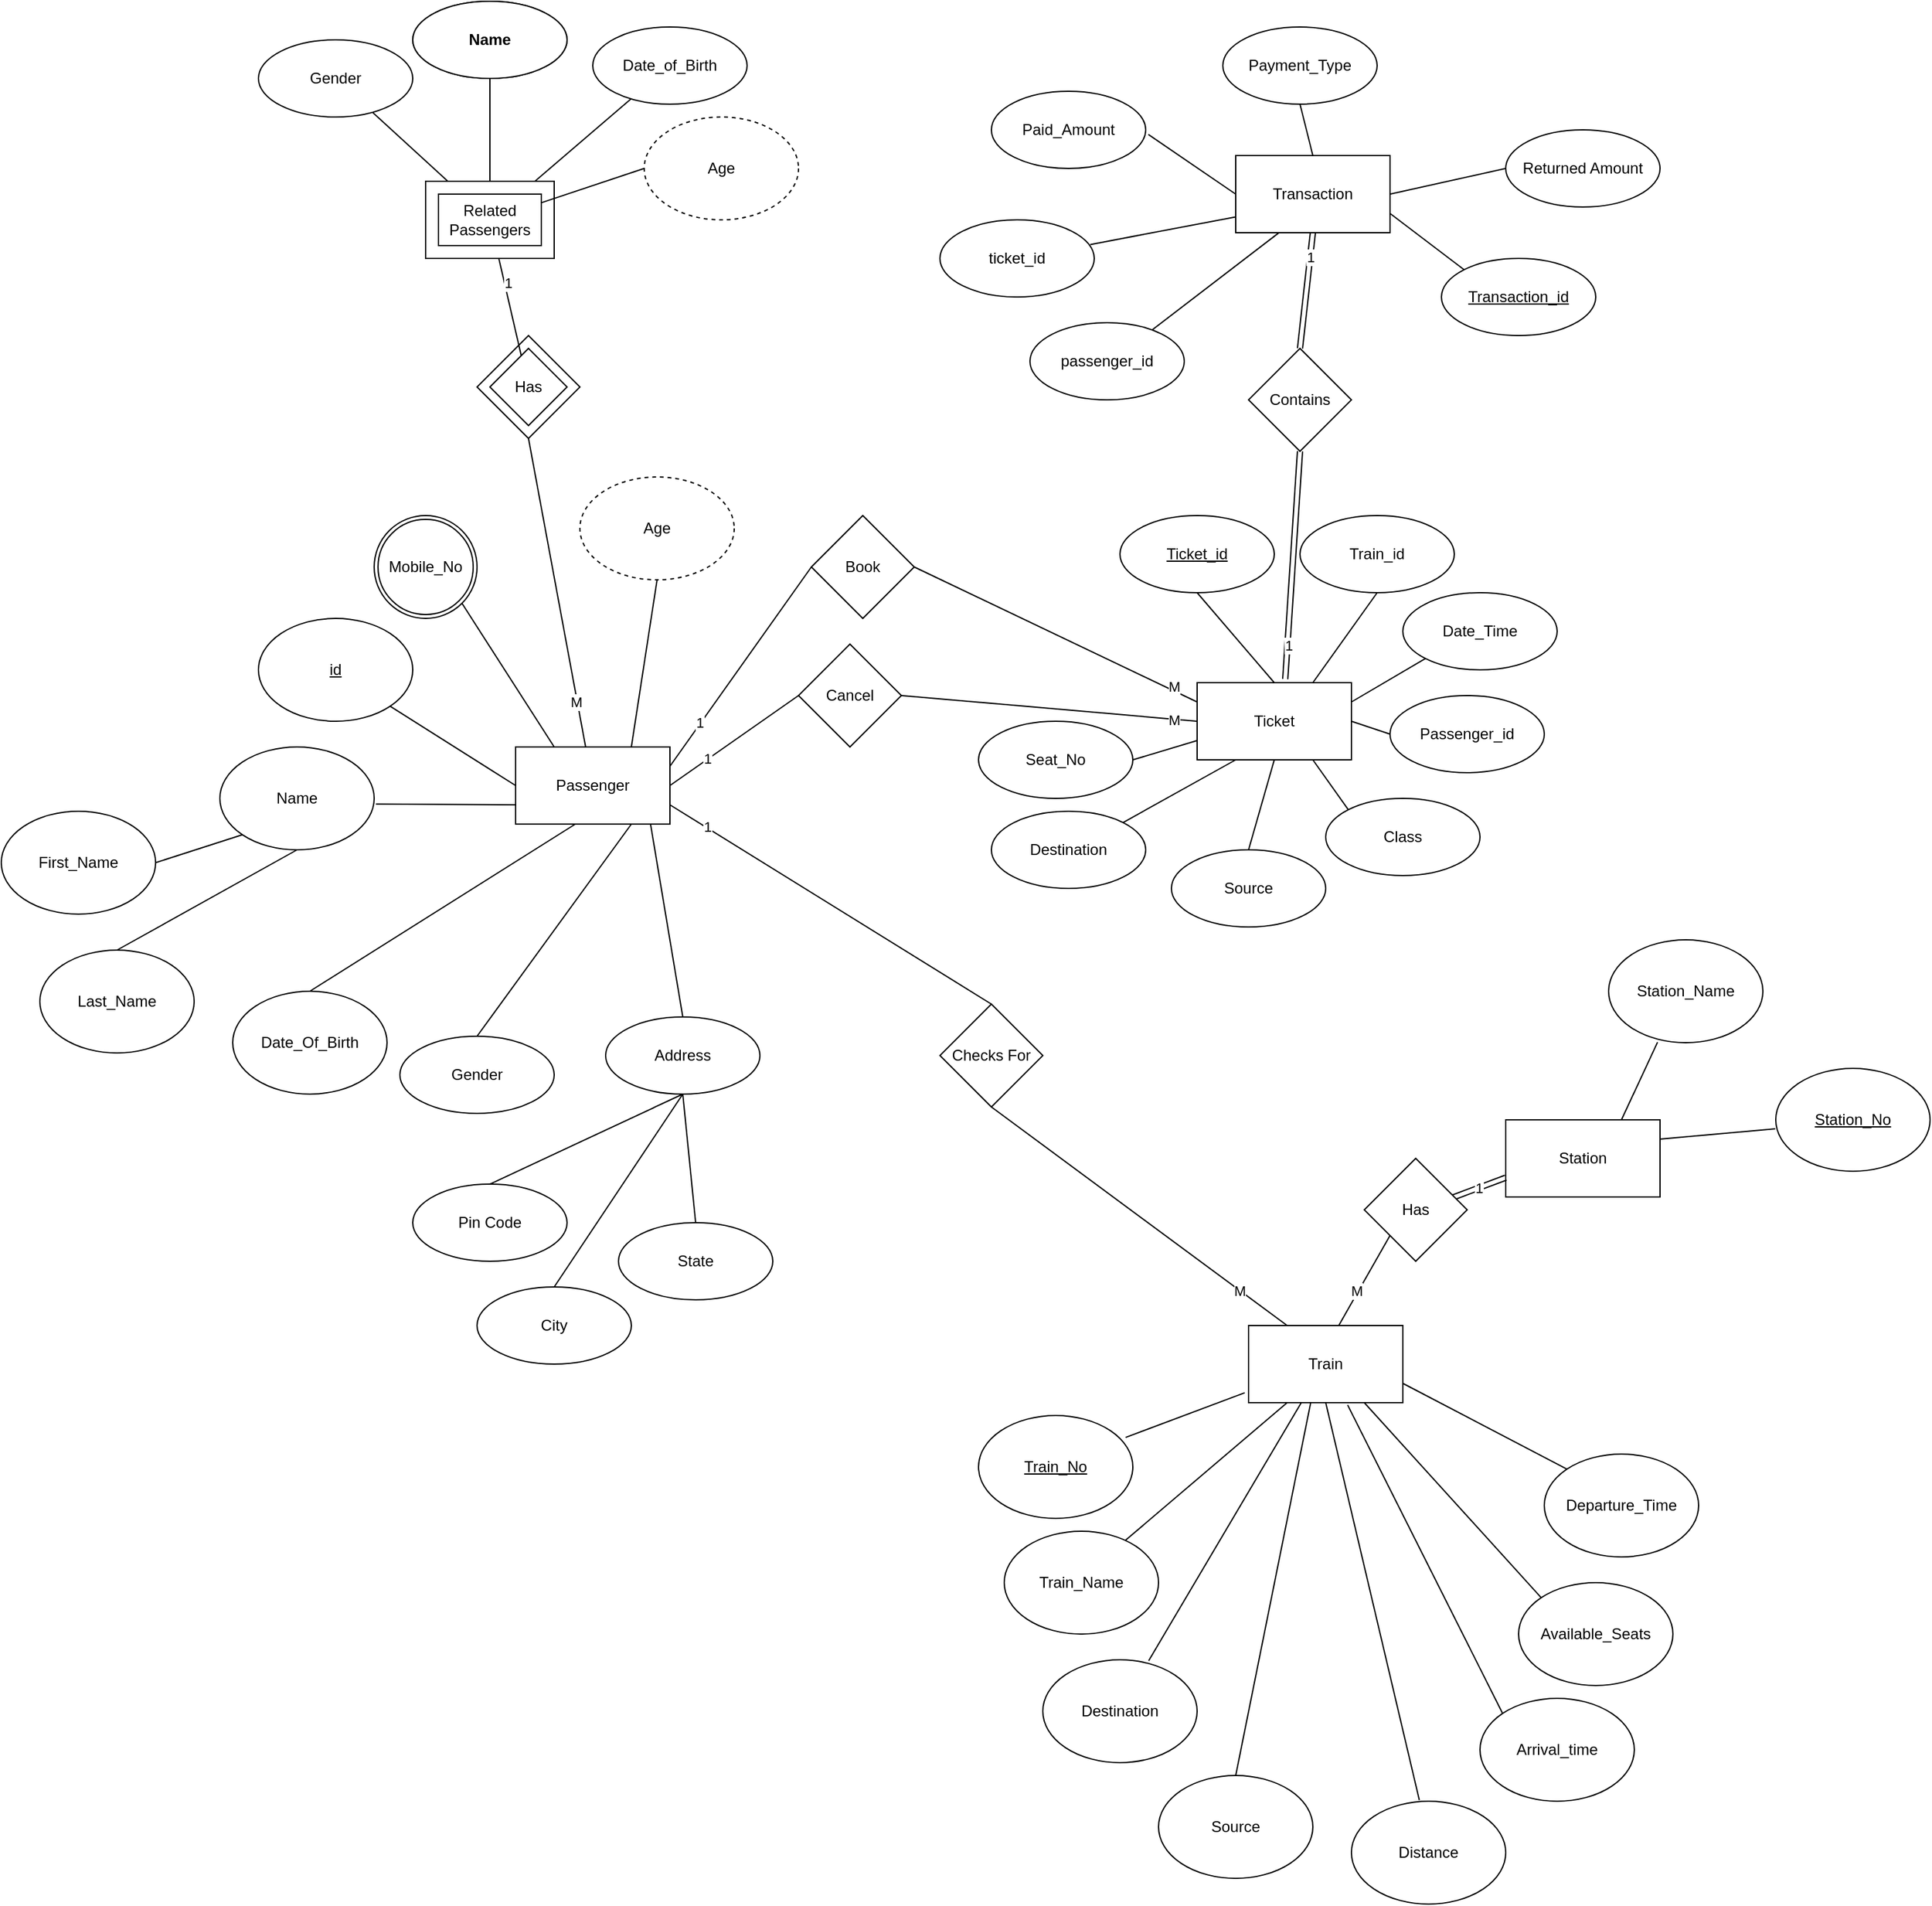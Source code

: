 <mxfile version="18.0.1" type="github">
  <diagram id="R2lEEEUBdFMjLlhIrx00" name="Page-1">
    <mxGraphModel dx="1497" dy="851" grid="1" gridSize="10" guides="1" tooltips="1" connect="1" arrows="1" fold="1" page="1" pageScale="1" pageWidth="2000" pageHeight="2336" math="0" shadow="0" extFonts="Permanent Marker^https://fonts.googleapis.com/css?family=Permanent+Marker">
      <root>
        <mxCell id="0" />
        <mxCell id="1" parent="0" />
        <mxCell id="qXGRHOwea9Z-HIbD4cqm-10" style="endArrow=none;html=1;rounded=0;sourcePerimeterSpacing=8;targetPerimeterSpacing=8;entryX=0.786;entryY=0.088;entryDx=0;entryDy=0;entryPerimeter=0;exitX=0.25;exitY=1;exitDx=0;exitDy=0;" parent="1" source="qXGRHOwea9Z-HIbD4cqm-1" target="qXGRHOwea9Z-HIbD4cqm-8" edge="1">
          <mxGeometry relative="1" as="geometry" />
        </mxCell>
        <mxCell id="qXGRHOwea9Z-HIbD4cqm-12" style="endArrow=none;html=1;rounded=0;sourcePerimeterSpacing=8;targetPerimeterSpacing=8;entryX=0.5;entryY=0;entryDx=0;entryDy=0;exitX=0.405;exitY=0.977;exitDx=0;exitDy=0;exitPerimeter=0;" parent="1" source="qXGRHOwea9Z-HIbD4cqm-1" target="qXGRHOwea9Z-HIbD4cqm-3" edge="1">
          <mxGeometry relative="1" as="geometry" />
        </mxCell>
        <mxCell id="qXGRHOwea9Z-HIbD4cqm-13" style="endArrow=none;html=1;rounded=0;sourcePerimeterSpacing=8;targetPerimeterSpacing=8;exitX=-0.025;exitY=0.872;exitDx=0;exitDy=0;exitPerimeter=0;entryX=0.953;entryY=0.213;entryDx=0;entryDy=0;entryPerimeter=0;" parent="1" source="qXGRHOwea9Z-HIbD4cqm-1" target="qXGRHOwea9Z-HIbD4cqm-9" edge="1">
          <mxGeometry relative="1" as="geometry" />
        </mxCell>
        <mxCell id="qXGRHOwea9Z-HIbD4cqm-14" style="endArrow=none;html=1;rounded=0;sourcePerimeterSpacing=8;targetPerimeterSpacing=8;exitX=0.5;exitY=1;exitDx=0;exitDy=0;entryX=0.44;entryY=-0.011;entryDx=0;entryDy=0;entryPerimeter=0;" parent="1" source="qXGRHOwea9Z-HIbD4cqm-1" target="qXGRHOwea9Z-HIbD4cqm-7" edge="1">
          <mxGeometry relative="1" as="geometry" />
        </mxCell>
        <mxCell id="qXGRHOwea9Z-HIbD4cqm-15" style="endArrow=none;html=1;rounded=0;sourcePerimeterSpacing=8;targetPerimeterSpacing=8;entryX=0;entryY=0;entryDx=0;entryDy=0;exitX=0.642;exitY=1.03;exitDx=0;exitDy=0;exitPerimeter=0;" parent="1" source="qXGRHOwea9Z-HIbD4cqm-1" target="qXGRHOwea9Z-HIbD4cqm-2" edge="1">
          <mxGeometry relative="1" as="geometry" />
        </mxCell>
        <mxCell id="qXGRHOwea9Z-HIbD4cqm-16" style="endArrow=none;html=1;rounded=0;sourcePerimeterSpacing=8;targetPerimeterSpacing=8;entryX=0;entryY=0;entryDx=0;entryDy=0;exitX=0.75;exitY=1;exitDx=0;exitDy=0;" parent="1" source="qXGRHOwea9Z-HIbD4cqm-1" target="qXGRHOwea9Z-HIbD4cqm-5" edge="1">
          <mxGeometry relative="1" as="geometry" />
        </mxCell>
        <mxCell id="qXGRHOwea9Z-HIbD4cqm-17" style="endArrow=none;html=1;rounded=0;sourcePerimeterSpacing=8;targetPerimeterSpacing=8;entryX=0;entryY=0;entryDx=0;entryDy=0;exitX=1;exitY=0.75;exitDx=0;exitDy=0;" parent="1" source="qXGRHOwea9Z-HIbD4cqm-1" target="qXGRHOwea9Z-HIbD4cqm-6" edge="1">
          <mxGeometry relative="1" as="geometry" />
        </mxCell>
        <mxCell id="qXGRHOwea9Z-HIbD4cqm-23" style="endArrow=none;html=1;rounded=0;sourcePerimeterSpacing=8;targetPerimeterSpacing=8;exitX=0.343;exitY=0.995;exitDx=0;exitDy=0;exitPerimeter=0;entryX=0.686;entryY=0.009;entryDx=0;entryDy=0;entryPerimeter=0;" parent="1" source="qXGRHOwea9Z-HIbD4cqm-1" target="qXGRHOwea9Z-HIbD4cqm-4" edge="1">
          <mxGeometry relative="1" as="geometry" />
        </mxCell>
        <mxCell id="qXGRHOwea9Z-HIbD4cqm-30" style="endArrow=none;html=1;rounded=0;sourcePerimeterSpacing=8;targetPerimeterSpacing=8;exitX=0.571;exitY=0.047;exitDx=0;exitDy=0;exitPerimeter=0;entryX=0;entryY=1;entryDx=0;entryDy=0;" parent="1" source="qXGRHOwea9Z-HIbD4cqm-1" target="qXGRHOwea9Z-HIbD4cqm-29" edge="1">
          <mxGeometry relative="1" as="geometry" />
        </mxCell>
        <mxCell id="qXGRHOwea9Z-HIbD4cqm-170" value="M" style="edgeLabel;html=1;align=center;verticalAlign=middle;resizable=0;points=[];" parent="qXGRHOwea9Z-HIbD4cqm-30" vertex="1" connectable="0">
          <mxGeometry x="-0.186" y="2" relative="1" as="geometry">
            <mxPoint as="offset" />
          </mxGeometry>
        </mxCell>
        <UserObject label="Train" tooltip="endArrow=none;html=1;rounded=0;sourcePerimeterSpacing=8;targetPerimeterSpacing=8;" id="qXGRHOwea9Z-HIbD4cqm-1">
          <mxCell style="rounded=0;whiteSpace=wrap;html=1;hachureGap=4;" parent="1" vertex="1">
            <mxGeometry x="1060" y="1340" width="120" height="60" as="geometry" />
          </mxCell>
        </UserObject>
        <mxCell id="qXGRHOwea9Z-HIbD4cqm-2" value="Arrival_time" style="ellipse;whiteSpace=wrap;html=1;hachureGap=4;" parent="1" vertex="1">
          <mxGeometry x="1240" y="1630" width="120" height="80" as="geometry" />
        </mxCell>
        <mxCell id="qXGRHOwea9Z-HIbD4cqm-3" value="Source" style="ellipse;whiteSpace=wrap;html=1;hachureGap=4;" parent="1" vertex="1">
          <mxGeometry x="990" y="1690" width="120" height="80" as="geometry" />
        </mxCell>
        <mxCell id="qXGRHOwea9Z-HIbD4cqm-4" value="Destination" style="ellipse;whiteSpace=wrap;html=1;hachureGap=4;" parent="1" vertex="1">
          <mxGeometry x="900" y="1600" width="120" height="80" as="geometry" />
        </mxCell>
        <mxCell id="qXGRHOwea9Z-HIbD4cqm-5" value="Available_Seats" style="ellipse;whiteSpace=wrap;html=1;hachureGap=4;" parent="1" vertex="1">
          <mxGeometry x="1270" y="1540" width="120" height="80" as="geometry" />
        </mxCell>
        <mxCell id="qXGRHOwea9Z-HIbD4cqm-6" value="Departure_Time" style="ellipse;whiteSpace=wrap;html=1;hachureGap=4;" parent="1" vertex="1">
          <mxGeometry x="1290" y="1440" width="120" height="80" as="geometry" />
        </mxCell>
        <mxCell id="qXGRHOwea9Z-HIbD4cqm-7" value="Distance" style="ellipse;whiteSpace=wrap;html=1;hachureGap=4;" parent="1" vertex="1">
          <mxGeometry x="1140" y="1710" width="120" height="80" as="geometry" />
        </mxCell>
        <mxCell id="qXGRHOwea9Z-HIbD4cqm-8" value="Train_Name" style="ellipse;whiteSpace=wrap;html=1;hachureGap=4;" parent="1" vertex="1">
          <mxGeometry x="870" y="1500" width="120" height="80" as="geometry" />
        </mxCell>
        <object label="&lt;u&gt;Train_No&lt;/u&gt;" id="qXGRHOwea9Z-HIbD4cqm-9">
          <mxCell style="ellipse;whiteSpace=wrap;html=1;hachureGap=4;" parent="1" vertex="1">
            <mxGeometry x="850" y="1410" width="120" height="80" as="geometry" />
          </mxCell>
        </object>
        <mxCell id="qXGRHOwea9Z-HIbD4cqm-27" style="endArrow=none;html=1;rounded=0;sourcePerimeterSpacing=8;targetPerimeterSpacing=8;exitX=0.75;exitY=0;exitDx=0;exitDy=0;entryX=0.317;entryY=0.996;entryDx=0;entryDy=0;entryPerimeter=0;" parent="1" source="qXGRHOwea9Z-HIbD4cqm-21" target="qXGRHOwea9Z-HIbD4cqm-26" edge="1">
          <mxGeometry relative="1" as="geometry">
            <mxPoint x="1359" y="1162.0" as="sourcePoint" />
          </mxGeometry>
        </mxCell>
        <mxCell id="qXGRHOwea9Z-HIbD4cqm-28" style="endArrow=none;html=1;rounded=0;sourcePerimeterSpacing=8;targetPerimeterSpacing=8;exitX=1;exitY=0.25;exitDx=0;exitDy=0;entryX=-0.003;entryY=0.588;entryDx=0;entryDy=0;entryPerimeter=0;" parent="1" source="qXGRHOwea9Z-HIbD4cqm-21" target="qXGRHOwea9Z-HIbD4cqm-25" edge="1">
          <mxGeometry relative="1" as="geometry">
            <mxPoint x="1408" y="1192.853" as="sourcePoint" />
          </mxGeometry>
        </mxCell>
        <mxCell id="qXGRHOwea9Z-HIbD4cqm-21" value="Station" style="rounded=0;whiteSpace=wrap;html=1;hachureGap=4;" parent="1" vertex="1">
          <mxGeometry x="1260" y="1180" width="120" height="60" as="geometry" />
        </mxCell>
        <mxCell id="qXGRHOwea9Z-HIbD4cqm-25" value="&lt;u&gt;Station_No&lt;/u&gt;" style="ellipse;whiteSpace=wrap;html=1;hachureGap=4;" parent="1" vertex="1">
          <mxGeometry x="1470" y="1140" width="120" height="80" as="geometry" />
        </mxCell>
        <mxCell id="qXGRHOwea9Z-HIbD4cqm-26" value="Station_Name" style="ellipse;whiteSpace=wrap;html=1;hachureGap=4;" parent="1" vertex="1">
          <mxGeometry x="1340" y="1040" width="120" height="80" as="geometry" />
        </mxCell>
        <mxCell id="qXGRHOwea9Z-HIbD4cqm-31" value="1" style="endArrow=none;html=1;rounded=0;sourcePerimeterSpacing=8;targetPerimeterSpacing=8;exitX=0.851;exitY=0.384;exitDx=0;exitDy=0;exitPerimeter=0;entryX=0;entryY=0.75;entryDx=0;entryDy=0;shape=link;" parent="1" source="qXGRHOwea9Z-HIbD4cqm-29" target="qXGRHOwea9Z-HIbD4cqm-21" edge="1">
          <mxGeometry relative="1" as="geometry" />
        </mxCell>
        <mxCell id="qXGRHOwea9Z-HIbD4cqm-29" value="Has" style="rhombus;whiteSpace=wrap;html=1;hachureGap=4;" parent="1" vertex="1">
          <mxGeometry x="1150" y="1210" width="80" height="80" as="geometry" />
        </mxCell>
        <mxCell id="qXGRHOwea9Z-HIbD4cqm-63" style="endArrow=none;html=1;rounded=0;sourcePerimeterSpacing=8;targetPerimeterSpacing=8;entryX=1;entryY=1;entryDx=0;entryDy=0;exitX=0;exitY=0.5;exitDx=0;exitDy=0;" parent="1" source="qXGRHOwea9Z-HIbD4cqm-48" target="qXGRHOwea9Z-HIbD4cqm-57" edge="1">
          <mxGeometry relative="1" as="geometry" />
        </mxCell>
        <mxCell id="qXGRHOwea9Z-HIbD4cqm-65" style="endArrow=none;html=1;rounded=0;sourcePerimeterSpacing=8;targetPerimeterSpacing=8;entryX=0.5;entryY=0;entryDx=0;entryDy=0;exitX=0.405;exitY=0.977;exitDx=0;exitDy=0;exitPerimeter=0;" parent="1" source="qXGRHOwea9Z-HIbD4cqm-48" target="qXGRHOwea9Z-HIbD4cqm-50" edge="1">
          <mxGeometry relative="1" as="geometry" />
        </mxCell>
        <mxCell id="qXGRHOwea9Z-HIbD4cqm-66" style="endArrow=none;html=1;rounded=0;sourcePerimeterSpacing=8;targetPerimeterSpacing=8;entryX=1;entryY=1;entryDx=0;entryDy=0;exitX=0.25;exitY=0;exitDx=0;exitDy=0;" parent="1" source="qXGRHOwea9Z-HIbD4cqm-48" target="qXGRHOwea9Z-HIbD4cqm-56" edge="1">
          <mxGeometry relative="1" as="geometry" />
        </mxCell>
        <mxCell id="qXGRHOwea9Z-HIbD4cqm-67" style="endArrow=none;html=1;rounded=0;sourcePerimeterSpacing=8;targetPerimeterSpacing=8;entryX=0.5;entryY=1;entryDx=0;entryDy=0;exitX=0.75;exitY=0;exitDx=0;exitDy=0;" parent="1" source="qXGRHOwea9Z-HIbD4cqm-48" target="qXGRHOwea9Z-HIbD4cqm-51" edge="1">
          <mxGeometry relative="1" as="geometry">
            <mxPoint x="637.574" y="858.284" as="targetPoint" />
          </mxGeometry>
        </mxCell>
        <mxCell id="qXGRHOwea9Z-HIbD4cqm-68" style="endArrow=none;html=1;rounded=0;sourcePerimeterSpacing=8;targetPerimeterSpacing=8;entryX=1.011;entryY=0.554;entryDx=0;entryDy=0;exitX=0;exitY=0.75;exitDx=0;exitDy=0;entryPerimeter=0;" parent="1" source="qXGRHOwea9Z-HIbD4cqm-48" target="qXGRHOwea9Z-HIbD4cqm-58" edge="1">
          <mxGeometry relative="1" as="geometry" />
        </mxCell>
        <mxCell id="qXGRHOwea9Z-HIbD4cqm-70" value="" style="endArrow=none;html=1;rounded=0;sourcePerimeterSpacing=8;targetPerimeterSpacing=8;entryX=0.5;entryY=0;entryDx=0;entryDy=0;exitX=0.75;exitY=1;exitDx=0;exitDy=0;" parent="1" source="qXGRHOwea9Z-HIbD4cqm-48" target="qXGRHOwea9Z-HIbD4cqm-69" edge="1">
          <mxGeometry relative="1" as="geometry" />
        </mxCell>
        <mxCell id="qXGRHOwea9Z-HIbD4cqm-76" value="" style="endArrow=none;html=1;rounded=0;sourcePerimeterSpacing=8;targetPerimeterSpacing=8;entryX=0.5;entryY=0;entryDx=0;entryDy=0;exitX=0.873;exitY=0.984;exitDx=0;exitDy=0;exitPerimeter=0;" parent="1" source="qXGRHOwea9Z-HIbD4cqm-48" target="qXGRHOwea9Z-HIbD4cqm-75" edge="1">
          <mxGeometry relative="1" as="geometry">
            <mxPoint x="660.0" y="920" as="targetPoint" />
          </mxGeometry>
        </mxCell>
        <mxCell id="qXGRHOwea9Z-HIbD4cqm-115" value="" style="endArrow=none;html=1;rounded=0;sourcePerimeterSpacing=8;targetPerimeterSpacing=8;entryX=0;entryY=0.5;entryDx=0;entryDy=0;exitX=1;exitY=0.25;exitDx=0;exitDy=0;" parent="1" source="qXGRHOwea9Z-HIbD4cqm-48" target="qXGRHOwea9Z-HIbD4cqm-114" edge="1">
          <mxGeometry relative="1" as="geometry" />
        </mxCell>
        <mxCell id="qXGRHOwea9Z-HIbD4cqm-131" value="1" style="edgeLabel;html=1;align=center;verticalAlign=middle;resizable=0;points=[];" parent="qXGRHOwea9Z-HIbD4cqm-115" vertex="1" connectable="0">
          <mxGeometry x="-0.571" y="1" relative="1" as="geometry">
            <mxPoint as="offset" />
          </mxGeometry>
        </mxCell>
        <mxCell id="qXGRHOwea9Z-HIbD4cqm-119" value="" style="endArrow=none;html=1;rounded=0;sourcePerimeterSpacing=8;targetPerimeterSpacing=8;entryX=0;entryY=0.5;entryDx=0;entryDy=0;exitX=1;exitY=0.5;exitDx=0;exitDy=0;" parent="1" source="qXGRHOwea9Z-HIbD4cqm-48" target="qXGRHOwea9Z-HIbD4cqm-118" edge="1">
          <mxGeometry relative="1" as="geometry" />
        </mxCell>
        <mxCell id="qXGRHOwea9Z-HIbD4cqm-132" value="1" style="edgeLabel;html=1;align=center;verticalAlign=middle;resizable=0;points=[];" parent="qXGRHOwea9Z-HIbD4cqm-119" vertex="1" connectable="0">
          <mxGeometry x="-0.408" y="1" relative="1" as="geometry">
            <mxPoint as="offset" />
          </mxGeometry>
        </mxCell>
        <mxCell id="qXGRHOwea9Z-HIbD4cqm-136" value="" style="endArrow=none;html=1;rounded=0;sourcePerimeterSpacing=8;targetPerimeterSpacing=8;entryX=0.5;entryY=0;entryDx=0;entryDy=0;exitX=1;exitY=0.75;exitDx=0;exitDy=0;" parent="1" source="qXGRHOwea9Z-HIbD4cqm-48" target="qXGRHOwea9Z-HIbD4cqm-135" edge="1">
          <mxGeometry relative="1" as="geometry" />
        </mxCell>
        <mxCell id="qXGRHOwea9Z-HIbD4cqm-169" value="1" style="edgeLabel;html=1;align=center;verticalAlign=middle;resizable=0;points=[];" parent="qXGRHOwea9Z-HIbD4cqm-136" vertex="1" connectable="0">
          <mxGeometry x="-0.775" y="1" relative="1" as="geometry">
            <mxPoint as="offset" />
          </mxGeometry>
        </mxCell>
        <mxCell id="H0ZlsLpk4QHY4FD9yu1O-2" value="" style="rounded=0;orthogonalLoop=1;jettySize=auto;html=1;endArrow=none;endFill=0;entryX=0.5;entryY=1;entryDx=0;entryDy=0;" edge="1" parent="1" source="qXGRHOwea9Z-HIbD4cqm-48" target="H0ZlsLpk4QHY4FD9yu1O-1">
          <mxGeometry relative="1" as="geometry" />
        </mxCell>
        <mxCell id="H0ZlsLpk4QHY4FD9yu1O-21" value="M" style="edgeLabel;html=1;align=center;verticalAlign=middle;resizable=0;points=[];" vertex="1" connectable="0" parent="H0ZlsLpk4QHY4FD9yu1O-2">
          <mxGeometry x="-0.701" y="1" relative="1" as="geometry">
            <mxPoint as="offset" />
          </mxGeometry>
        </mxCell>
        <UserObject label="Passenger" tooltip="endArrow=none;html=1;rounded=0;sourcePerimeterSpacing=8;targetPerimeterSpacing=8;" id="qXGRHOwea9Z-HIbD4cqm-48">
          <mxCell style="rounded=0;whiteSpace=wrap;html=1;hachureGap=4;" parent="1" vertex="1">
            <mxGeometry x="490" y="890" width="120" height="60" as="geometry" />
          </mxCell>
        </UserObject>
        <mxCell id="qXGRHOwea9Z-HIbD4cqm-50" value="Date_Of_Birth" style="ellipse;whiteSpace=wrap;html=1;hachureGap=4;" parent="1" vertex="1">
          <mxGeometry x="270" y="1080" width="120" height="80" as="geometry" />
        </mxCell>
        <mxCell id="qXGRHOwea9Z-HIbD4cqm-51" value="Age" style="ellipse;whiteSpace=wrap;html=1;hachureGap=4;dashed=1;" parent="1" vertex="1">
          <mxGeometry x="540" y="680" width="120" height="80" as="geometry" />
        </mxCell>
        <mxCell id="qXGRHOwea9Z-HIbD4cqm-56" value="Mobile_No" style="ellipse;shape=doubleEllipse;whiteSpace=wrap;html=1;aspect=fixed;hachureGap=4;margin=3;" parent="1" vertex="1">
          <mxGeometry x="380" y="710" width="80" height="80" as="geometry" />
        </mxCell>
        <mxCell id="qXGRHOwea9Z-HIbD4cqm-57" value="&lt;u&gt;id&lt;/u&gt;" style="ellipse;whiteSpace=wrap;html=1;hachureGap=4;" parent="1" vertex="1">
          <mxGeometry x="290" y="790" width="120" height="80" as="geometry" />
        </mxCell>
        <mxCell id="qXGRHOwea9Z-HIbD4cqm-61" style="endArrow=none;html=1;rounded=0;sourcePerimeterSpacing=8;targetPerimeterSpacing=8;entryX=1;entryY=0.5;entryDx=0;entryDy=0;exitX=0;exitY=1;exitDx=0;exitDy=0;" parent="1" source="qXGRHOwea9Z-HIbD4cqm-58" target="qXGRHOwea9Z-HIbD4cqm-59" edge="1">
          <mxGeometry relative="1" as="geometry" />
        </mxCell>
        <mxCell id="qXGRHOwea9Z-HIbD4cqm-62" style="endArrow=none;html=1;rounded=0;sourcePerimeterSpacing=8;targetPerimeterSpacing=8;entryX=0.5;entryY=0;entryDx=0;entryDy=0;exitX=0.5;exitY=1;exitDx=0;exitDy=0;" parent="1" source="qXGRHOwea9Z-HIbD4cqm-58" target="qXGRHOwea9Z-HIbD4cqm-60" edge="1">
          <mxGeometry relative="1" as="geometry" />
        </mxCell>
        <mxCell id="qXGRHOwea9Z-HIbD4cqm-58" value="Name" style="ellipse;whiteSpace=wrap;html=1;hachureGap=4;" parent="1" vertex="1">
          <mxGeometry x="260" y="890" width="120" height="80" as="geometry" />
        </mxCell>
        <mxCell id="qXGRHOwea9Z-HIbD4cqm-59" value="First_Name" style="ellipse;whiteSpace=wrap;html=1;hachureGap=4;" parent="1" vertex="1">
          <mxGeometry x="90" y="940" width="120" height="80" as="geometry" />
        </mxCell>
        <mxCell id="qXGRHOwea9Z-HIbD4cqm-60" value="Last_Name" style="ellipse;whiteSpace=wrap;html=1;hachureGap=4;" parent="1" vertex="1">
          <mxGeometry x="120" y="1048" width="120" height="80" as="geometry" />
        </mxCell>
        <mxCell id="qXGRHOwea9Z-HIbD4cqm-69" value="Gender" style="ellipse;whiteSpace=wrap;html=1;hachureGap=4;" parent="1" vertex="1">
          <mxGeometry x="400" y="1115" width="120" height="60" as="geometry" />
        </mxCell>
        <mxCell id="qXGRHOwea9Z-HIbD4cqm-78" style="endArrow=none;html=1;rounded=0;sourcePerimeterSpacing=8;targetPerimeterSpacing=8;entryX=0.5;entryY=0;entryDx=0;entryDy=0;exitX=0.5;exitY=1;exitDx=0;exitDy=0;" parent="1" source="qXGRHOwea9Z-HIbD4cqm-75" target="qXGRHOwea9Z-HIbD4cqm-77" edge="1">
          <mxGeometry relative="1" as="geometry" />
        </mxCell>
        <mxCell id="qXGRHOwea9Z-HIbD4cqm-80" style="endArrow=none;html=1;rounded=0;sourcePerimeterSpacing=8;targetPerimeterSpacing=8;entryX=0.5;entryY=0;entryDx=0;entryDy=0;exitX=0.5;exitY=1;exitDx=0;exitDy=0;" parent="1" source="qXGRHOwea9Z-HIbD4cqm-75" target="qXGRHOwea9Z-HIbD4cqm-79" edge="1">
          <mxGeometry relative="1" as="geometry" />
        </mxCell>
        <mxCell id="qXGRHOwea9Z-HIbD4cqm-84" style="endArrow=none;html=1;rounded=0;sourcePerimeterSpacing=8;targetPerimeterSpacing=8;entryX=0.5;entryY=0;entryDx=0;entryDy=0;exitX=0.5;exitY=1;exitDx=0;exitDy=0;" parent="1" source="qXGRHOwea9Z-HIbD4cqm-75" target="qXGRHOwea9Z-HIbD4cqm-81" edge="1">
          <mxGeometry relative="1" as="geometry" />
        </mxCell>
        <mxCell id="qXGRHOwea9Z-HIbD4cqm-75" value="Address" style="ellipse;whiteSpace=wrap;html=1;hachureGap=4;" parent="1" vertex="1">
          <mxGeometry x="560" y="1100" width="120" height="60" as="geometry" />
        </mxCell>
        <mxCell id="qXGRHOwea9Z-HIbD4cqm-77" value="City" style="ellipse;whiteSpace=wrap;html=1;hachureGap=4;" parent="1" vertex="1">
          <mxGeometry x="460" y="1310" width="120" height="60" as="geometry" />
        </mxCell>
        <mxCell id="qXGRHOwea9Z-HIbD4cqm-79" value="Pin Code" style="ellipse;whiteSpace=wrap;html=1;hachureGap=4;" parent="1" vertex="1">
          <mxGeometry x="410" y="1230" width="120" height="60" as="geometry" />
        </mxCell>
        <mxCell id="qXGRHOwea9Z-HIbD4cqm-81" value="State" style="ellipse;whiteSpace=wrap;html=1;hachureGap=4;" parent="1" vertex="1">
          <mxGeometry x="570" y="1260" width="120" height="60" as="geometry" />
        </mxCell>
        <mxCell id="qXGRHOwea9Z-HIbD4cqm-96" value="" style="endArrow=none;html=1;rounded=0;sourcePerimeterSpacing=8;targetPerimeterSpacing=8;entryX=1;entryY=0.5;entryDx=0;entryDy=0;exitX=0;exitY=0.75;exitDx=0;exitDy=0;" parent="1" source="qXGRHOwea9Z-HIbD4cqm-92" target="qXGRHOwea9Z-HIbD4cqm-95" edge="1">
          <mxGeometry relative="1" as="geometry" />
        </mxCell>
        <mxCell id="qXGRHOwea9Z-HIbD4cqm-104" value="" style="endArrow=none;html=1;rounded=0;sourcePerimeterSpacing=8;targetPerimeterSpacing=8;entryX=0.5;entryY=1;entryDx=0;entryDy=0;exitX=0.5;exitY=0;exitDx=0;exitDy=0;" parent="1" source="qXGRHOwea9Z-HIbD4cqm-92" target="qXGRHOwea9Z-HIbD4cqm-103" edge="1">
          <mxGeometry relative="1" as="geometry" />
        </mxCell>
        <mxCell id="qXGRHOwea9Z-HIbD4cqm-105" style="endArrow=none;html=1;rounded=0;sourcePerimeterSpacing=8;targetPerimeterSpacing=8;entryX=0.5;entryY=1;entryDx=0;entryDy=0;exitX=0.75;exitY=0;exitDx=0;exitDy=0;" parent="1" source="qXGRHOwea9Z-HIbD4cqm-92" target="qXGRHOwea9Z-HIbD4cqm-102" edge="1">
          <mxGeometry relative="1" as="geometry" />
        </mxCell>
        <mxCell id="qXGRHOwea9Z-HIbD4cqm-106" style="endArrow=none;html=1;rounded=0;sourcePerimeterSpacing=8;targetPerimeterSpacing=8;entryX=0;entryY=1;entryDx=0;entryDy=0;exitX=1;exitY=0.25;exitDx=0;exitDy=0;" parent="1" source="qXGRHOwea9Z-HIbD4cqm-92" target="qXGRHOwea9Z-HIbD4cqm-101" edge="1">
          <mxGeometry relative="1" as="geometry" />
        </mxCell>
        <mxCell id="qXGRHOwea9Z-HIbD4cqm-107" style="endArrow=none;html=1;rounded=0;sourcePerimeterSpacing=8;targetPerimeterSpacing=8;entryX=0;entryY=0.5;entryDx=0;entryDy=0;exitX=1;exitY=0.5;exitDx=0;exitDy=0;" parent="1" source="qXGRHOwea9Z-HIbD4cqm-92" target="qXGRHOwea9Z-HIbD4cqm-100" edge="1">
          <mxGeometry relative="1" as="geometry" />
        </mxCell>
        <mxCell id="qXGRHOwea9Z-HIbD4cqm-108" style="endArrow=none;html=1;rounded=0;sourcePerimeterSpacing=8;targetPerimeterSpacing=8;entryX=0;entryY=0;entryDx=0;entryDy=0;exitX=0.75;exitY=1;exitDx=0;exitDy=0;" parent="1" source="qXGRHOwea9Z-HIbD4cqm-92" target="qXGRHOwea9Z-HIbD4cqm-99" edge="1">
          <mxGeometry relative="1" as="geometry" />
        </mxCell>
        <mxCell id="qXGRHOwea9Z-HIbD4cqm-109" style="endArrow=none;html=1;rounded=0;sourcePerimeterSpacing=8;targetPerimeterSpacing=8;entryX=0.5;entryY=0;entryDx=0;entryDy=0;exitX=0.5;exitY=1;exitDx=0;exitDy=0;" parent="1" source="qXGRHOwea9Z-HIbD4cqm-92" target="qXGRHOwea9Z-HIbD4cqm-98" edge="1">
          <mxGeometry relative="1" as="geometry" />
        </mxCell>
        <mxCell id="qXGRHOwea9Z-HIbD4cqm-111" style="endArrow=none;html=1;rounded=0;sourcePerimeterSpacing=8;targetPerimeterSpacing=8;entryX=1;entryY=0;entryDx=0;entryDy=0;exitX=0.25;exitY=1;exitDx=0;exitDy=0;" parent="1" source="qXGRHOwea9Z-HIbD4cqm-92" target="qXGRHOwea9Z-HIbD4cqm-97" edge="1">
          <mxGeometry relative="1" as="geometry" />
        </mxCell>
        <mxCell id="qXGRHOwea9Z-HIbD4cqm-141" value="" style="endArrow=none;html=1;rounded=0;sourcePerimeterSpacing=8;targetPerimeterSpacing=8;entryX=0.5;entryY=1;entryDx=0;entryDy=0;exitX=0.571;exitY=-0.047;exitDx=0;exitDy=0;exitPerimeter=0;shape=link;" parent="1" source="qXGRHOwea9Z-HIbD4cqm-92" target="qXGRHOwea9Z-HIbD4cqm-140" edge="1">
          <mxGeometry relative="1" as="geometry">
            <mxPoint x="1110" y="650" as="targetPoint" />
          </mxGeometry>
        </mxCell>
        <mxCell id="qXGRHOwea9Z-HIbD4cqm-173" value="1" style="edgeLabel;html=1;align=center;verticalAlign=middle;resizable=0;points=[];" parent="qXGRHOwea9Z-HIbD4cqm-141" vertex="1" connectable="0">
          <mxGeometry x="-0.695" y="-1" relative="1" as="geometry">
            <mxPoint x="-1" as="offset" />
          </mxGeometry>
        </mxCell>
        <UserObject label="Ticket" tooltip="endArrow=none;html=1;rounded=0;sourcePerimeterSpacing=8;targetPerimeterSpacing=8;" id="qXGRHOwea9Z-HIbD4cqm-92">
          <mxCell style="rounded=0;whiteSpace=wrap;html=1;hachureGap=4;" parent="1" vertex="1">
            <mxGeometry x="1020" y="840" width="120" height="60" as="geometry" />
          </mxCell>
        </UserObject>
        <mxCell id="qXGRHOwea9Z-HIbD4cqm-95" value="Seat_No" style="ellipse;whiteSpace=wrap;html=1;hachureGap=4;" parent="1" vertex="1">
          <mxGeometry x="850" y="870" width="120" height="60" as="geometry" />
        </mxCell>
        <mxCell id="qXGRHOwea9Z-HIbD4cqm-97" value="Destination" style="ellipse;whiteSpace=wrap;html=1;hachureGap=4;" parent="1" vertex="1">
          <mxGeometry x="860" y="940" width="120" height="60" as="geometry" />
        </mxCell>
        <mxCell id="qXGRHOwea9Z-HIbD4cqm-98" value="Source" style="ellipse;whiteSpace=wrap;html=1;hachureGap=4;" parent="1" vertex="1">
          <mxGeometry x="1000" y="970" width="120" height="60" as="geometry" />
        </mxCell>
        <mxCell id="qXGRHOwea9Z-HIbD4cqm-99" value="Class" style="ellipse;whiteSpace=wrap;html=1;hachureGap=4;" parent="1" vertex="1">
          <mxGeometry x="1120" y="930" width="120" height="60" as="geometry" />
        </mxCell>
        <mxCell id="qXGRHOwea9Z-HIbD4cqm-100" value="Passenger_id" style="ellipse;whiteSpace=wrap;html=1;hachureGap=4;" parent="1" vertex="1">
          <mxGeometry x="1170" y="850" width="120" height="60" as="geometry" />
        </mxCell>
        <mxCell id="qXGRHOwea9Z-HIbD4cqm-101" value="Date_Time" style="ellipse;whiteSpace=wrap;html=1;hachureGap=4;" parent="1" vertex="1">
          <mxGeometry x="1180" y="770" width="120" height="60" as="geometry" />
        </mxCell>
        <mxCell id="qXGRHOwea9Z-HIbD4cqm-102" value="Train_id" style="ellipse;whiteSpace=wrap;html=1;hachureGap=4;" parent="1" vertex="1">
          <mxGeometry x="1100" y="710" width="120" height="60" as="geometry" />
        </mxCell>
        <mxCell id="qXGRHOwea9Z-HIbD4cqm-103" value="&lt;u&gt;Ticket_id&lt;/u&gt;" style="ellipse;whiteSpace=wrap;html=1;hachureGap=4;" parent="1" vertex="1">
          <mxGeometry x="960" y="710" width="120" height="60" as="geometry" />
        </mxCell>
        <mxCell id="qXGRHOwea9Z-HIbD4cqm-120" style="endArrow=none;html=1;rounded=0;sourcePerimeterSpacing=8;targetPerimeterSpacing=8;entryX=0;entryY=0.25;entryDx=0;entryDy=0;exitX=1;exitY=0.5;exitDx=0;exitDy=0;" parent="1" source="qXGRHOwea9Z-HIbD4cqm-114" target="qXGRHOwea9Z-HIbD4cqm-92" edge="1">
          <mxGeometry relative="1" as="geometry" />
        </mxCell>
        <mxCell id="qXGRHOwea9Z-HIbD4cqm-130" value="M" style="edgeLabel;html=1;align=center;verticalAlign=middle;resizable=0;points=[];" parent="qXGRHOwea9Z-HIbD4cqm-120" vertex="1" connectable="0">
          <mxGeometry x="0.826" y="3" relative="1" as="geometry">
            <mxPoint as="offset" />
          </mxGeometry>
        </mxCell>
        <mxCell id="qXGRHOwea9Z-HIbD4cqm-114" value="Book" style="rhombus;whiteSpace=wrap;html=1;hachureGap=4;" parent="1" vertex="1">
          <mxGeometry x="720" y="710" width="80" height="80" as="geometry" />
        </mxCell>
        <mxCell id="qXGRHOwea9Z-HIbD4cqm-121" style="endArrow=none;html=1;rounded=0;sourcePerimeterSpacing=8;targetPerimeterSpacing=8;entryX=0;entryY=0.5;entryDx=0;entryDy=0;exitX=1;exitY=0.5;exitDx=0;exitDy=0;" parent="1" source="qXGRHOwea9Z-HIbD4cqm-118" target="qXGRHOwea9Z-HIbD4cqm-92" edge="1">
          <mxGeometry relative="1" as="geometry" />
        </mxCell>
        <mxCell id="qXGRHOwea9Z-HIbD4cqm-128" value="M" style="edgeLabel;html=1;align=center;verticalAlign=middle;resizable=0;points=[];" parent="qXGRHOwea9Z-HIbD4cqm-121" vertex="1" connectable="0">
          <mxGeometry x="0.844" relative="1" as="geometry">
            <mxPoint as="offset" />
          </mxGeometry>
        </mxCell>
        <mxCell id="qXGRHOwea9Z-HIbD4cqm-118" value="Cancel" style="rhombus;whiteSpace=wrap;html=1;hachureGap=4;" parent="1" vertex="1">
          <mxGeometry x="710" y="810" width="80" height="80" as="geometry" />
        </mxCell>
        <mxCell id="qXGRHOwea9Z-HIbD4cqm-137" style="endArrow=none;html=1;rounded=0;sourcePerimeterSpacing=8;targetPerimeterSpacing=8;entryX=0.25;entryY=0;entryDx=0;entryDy=0;exitX=0.5;exitY=1;exitDx=0;exitDy=0;" parent="1" source="qXGRHOwea9Z-HIbD4cqm-135" target="qXGRHOwea9Z-HIbD4cqm-1" edge="1">
          <mxGeometry relative="1" as="geometry" />
        </mxCell>
        <mxCell id="qXGRHOwea9Z-HIbD4cqm-168" value="M" style="edgeLabel;html=1;align=center;verticalAlign=middle;resizable=0;points=[];" parent="qXGRHOwea9Z-HIbD4cqm-137" vertex="1" connectable="0">
          <mxGeometry x="0.675" y="-1" relative="1" as="geometry">
            <mxPoint x="1" as="offset" />
          </mxGeometry>
        </mxCell>
        <mxCell id="qXGRHOwea9Z-HIbD4cqm-135" value="Checks For" style="rhombus;whiteSpace=wrap;html=1;hachureGap=4;" parent="1" vertex="1">
          <mxGeometry x="820" y="1090" width="80" height="80" as="geometry" />
        </mxCell>
        <mxCell id="qXGRHOwea9Z-HIbD4cqm-145" value="" style="endArrow=none;html=1;rounded=0;sourcePerimeterSpacing=8;targetPerimeterSpacing=8;entryX=0.5;entryY=1;entryDx=0;entryDy=0;exitX=0.5;exitY=0;exitDx=0;exitDy=0;shape=link;" parent="1" source="qXGRHOwea9Z-HIbD4cqm-140" target="qXGRHOwea9Z-HIbD4cqm-144" edge="1">
          <mxGeometry relative="1" as="geometry" />
        </mxCell>
        <mxCell id="qXGRHOwea9Z-HIbD4cqm-162" value="1" style="edgeLabel;html=1;align=center;verticalAlign=middle;resizable=0;points=[];" parent="qXGRHOwea9Z-HIbD4cqm-145" vertex="1" connectable="0">
          <mxGeometry x="0.585" relative="1" as="geometry">
            <mxPoint as="offset" />
          </mxGeometry>
        </mxCell>
        <mxCell id="qXGRHOwea9Z-HIbD4cqm-140" value="Contains" style="rhombus;whiteSpace=wrap;html=1;hachureGap=4;" parent="1" vertex="1">
          <mxGeometry x="1060" y="580" width="80" height="80" as="geometry" />
        </mxCell>
        <mxCell id="qXGRHOwea9Z-HIbD4cqm-155" value="" style="endArrow=none;html=1;rounded=0;sourcePerimeterSpacing=8;targetPerimeterSpacing=8;entryX=0.5;entryY=1;entryDx=0;entryDy=0;exitX=0.5;exitY=0;exitDx=0;exitDy=0;" parent="1" source="qXGRHOwea9Z-HIbD4cqm-144" target="qXGRHOwea9Z-HIbD4cqm-154" edge="1">
          <mxGeometry relative="1" as="geometry" />
        </mxCell>
        <mxCell id="qXGRHOwea9Z-HIbD4cqm-157" value="" style="endArrow=none;html=1;rounded=0;sourcePerimeterSpacing=8;targetPerimeterSpacing=8;entryX=1.017;entryY=0.56;entryDx=0;entryDy=0;exitX=0;exitY=0.5;exitDx=0;exitDy=0;entryPerimeter=0;" parent="1" source="qXGRHOwea9Z-HIbD4cqm-144" target="qXGRHOwea9Z-HIbD4cqm-156" edge="1">
          <mxGeometry relative="1" as="geometry" />
        </mxCell>
        <mxCell id="qXGRHOwea9Z-HIbD4cqm-159" value="" style="endArrow=none;html=1;rounded=0;sourcePerimeterSpacing=8;targetPerimeterSpacing=8;entryX=0;entryY=0.5;entryDx=0;entryDy=0;exitX=1;exitY=0.5;exitDx=0;exitDy=0;" parent="1" source="qXGRHOwea9Z-HIbD4cqm-144" target="qXGRHOwea9Z-HIbD4cqm-158" edge="1">
          <mxGeometry relative="1" as="geometry" />
        </mxCell>
        <mxCell id="qXGRHOwea9Z-HIbD4cqm-161" value="" style="endArrow=none;html=1;rounded=0;sourcePerimeterSpacing=8;targetPerimeterSpacing=8;entryX=0;entryY=0;entryDx=0;entryDy=0;exitX=1;exitY=0.75;exitDx=0;exitDy=0;" parent="1" source="qXGRHOwea9Z-HIbD4cqm-144" target="qXGRHOwea9Z-HIbD4cqm-160" edge="1">
          <mxGeometry relative="1" as="geometry" />
        </mxCell>
        <mxCell id="qXGRHOwea9Z-HIbD4cqm-165" value="" style="endArrow=none;html=1;rounded=0;sourcePerimeterSpacing=8;targetPerimeterSpacing=8;entryX=0.974;entryY=0.32;entryDx=0;entryDy=0;exitX=-0.001;exitY=0.795;exitDx=0;exitDy=0;entryPerimeter=0;exitPerimeter=0;" parent="1" source="qXGRHOwea9Z-HIbD4cqm-144" target="qXGRHOwea9Z-HIbD4cqm-164" edge="1">
          <mxGeometry relative="1" as="geometry" />
        </mxCell>
        <mxCell id="qXGRHOwea9Z-HIbD4cqm-167" value="" style="endArrow=none;html=1;rounded=0;sourcePerimeterSpacing=8;targetPerimeterSpacing=8;entryX=0.789;entryY=0.098;entryDx=0;entryDy=0;exitX=0.277;exitY=1.005;exitDx=0;exitDy=0;entryPerimeter=0;exitPerimeter=0;" parent="1" source="qXGRHOwea9Z-HIbD4cqm-144" target="qXGRHOwea9Z-HIbD4cqm-166" edge="1">
          <mxGeometry relative="1" as="geometry" />
        </mxCell>
        <mxCell id="qXGRHOwea9Z-HIbD4cqm-144" value="Transaction" style="whiteSpace=wrap;html=1;hachureGap=4;" parent="1" vertex="1">
          <mxGeometry x="1050" y="430" width="120" height="60" as="geometry" />
        </mxCell>
        <mxCell id="qXGRHOwea9Z-HIbD4cqm-154" value="Payment_Type" style="ellipse;whiteSpace=wrap;html=1;hachureGap=4;" parent="1" vertex="1">
          <mxGeometry x="1040" y="330" width="120" height="60" as="geometry" />
        </mxCell>
        <mxCell id="qXGRHOwea9Z-HIbD4cqm-156" value="Paid_Amount" style="ellipse;whiteSpace=wrap;html=1;hachureGap=4;" parent="1" vertex="1">
          <mxGeometry x="860" y="380" width="120" height="60" as="geometry" />
        </mxCell>
        <mxCell id="qXGRHOwea9Z-HIbD4cqm-158" value="Returned Amount" style="ellipse;whiteSpace=wrap;html=1;hachureGap=4;" parent="1" vertex="1">
          <mxGeometry x="1260" y="410" width="120" height="60" as="geometry" />
        </mxCell>
        <mxCell id="qXGRHOwea9Z-HIbD4cqm-160" value="&lt;u&gt;Transaction_id&lt;/u&gt;" style="ellipse;whiteSpace=wrap;html=1;hachureGap=4;" parent="1" vertex="1">
          <mxGeometry x="1210" y="510" width="120" height="60" as="geometry" />
        </mxCell>
        <mxCell id="qXGRHOwea9Z-HIbD4cqm-164" value="ticket_id" style="ellipse;whiteSpace=wrap;html=1;hachureGap=4;" parent="1" vertex="1">
          <mxGeometry x="820" y="480" width="120" height="60" as="geometry" />
        </mxCell>
        <mxCell id="qXGRHOwea9Z-HIbD4cqm-166" value="passenger_id" style="ellipse;whiteSpace=wrap;html=1;hachureGap=4;" parent="1" vertex="1">
          <mxGeometry x="890" y="560" width="120" height="60" as="geometry" />
        </mxCell>
        <mxCell id="H0ZlsLpk4QHY4FD9yu1O-1" value="" style="rhombus;whiteSpace=wrap;html=1;rounded=0;hachureGap=4;" vertex="1" parent="1">
          <mxGeometry x="460" y="570" width="80" height="80" as="geometry" />
        </mxCell>
        <mxCell id="H0ZlsLpk4QHY4FD9yu1O-5" value="" style="edgeStyle=none;rounded=0;orthogonalLoop=1;jettySize=auto;html=1;endArrow=none;endFill=0;" edge="1" parent="1" source="H0ZlsLpk4QHY4FD9yu1O-3" target="H0ZlsLpk4QHY4FD9yu1O-4">
          <mxGeometry relative="1" as="geometry" />
        </mxCell>
        <mxCell id="H0ZlsLpk4QHY4FD9yu1O-20" value="1" style="edgeLabel;html=1;align=center;verticalAlign=middle;resizable=0;points=[];" vertex="1" connectable="0" parent="H0ZlsLpk4QHY4FD9yu1O-5">
          <mxGeometry x="0.488" y="-2" relative="1" as="geometry">
            <mxPoint as="offset" />
          </mxGeometry>
        </mxCell>
        <mxCell id="H0ZlsLpk4QHY4FD9yu1O-3" value="Has" style="rhombus;whiteSpace=wrap;html=1;rounded=0;hachureGap=4;" vertex="1" parent="1">
          <mxGeometry x="470" y="580" width="60" height="60" as="geometry" />
        </mxCell>
        <mxCell id="H0ZlsLpk4QHY4FD9yu1O-8" value="" style="edgeStyle=none;rounded=0;orthogonalLoop=1;jettySize=auto;html=1;endArrow=none;endFill=0;" edge="1" parent="1" source="H0ZlsLpk4QHY4FD9yu1O-4" target="H0ZlsLpk4QHY4FD9yu1O-7">
          <mxGeometry relative="1" as="geometry" />
        </mxCell>
        <mxCell id="H0ZlsLpk4QHY4FD9yu1O-11" value="" style="edgeStyle=none;rounded=0;orthogonalLoop=1;jettySize=auto;html=1;endArrow=none;endFill=0;" edge="1" parent="1" source="H0ZlsLpk4QHY4FD9yu1O-4" target="H0ZlsLpk4QHY4FD9yu1O-10">
          <mxGeometry relative="1" as="geometry" />
        </mxCell>
        <mxCell id="H0ZlsLpk4QHY4FD9yu1O-13" value="" style="edgeStyle=none;rounded=0;orthogonalLoop=1;jettySize=auto;html=1;endArrow=none;endFill=0;" edge="1" parent="1" source="H0ZlsLpk4QHY4FD9yu1O-4" target="H0ZlsLpk4QHY4FD9yu1O-12">
          <mxGeometry relative="1" as="geometry" />
        </mxCell>
        <mxCell id="H0ZlsLpk4QHY4FD9yu1O-4" value="" style="whiteSpace=wrap;html=1;rounded=0;hachureGap=4;" vertex="1" parent="1">
          <mxGeometry x="420" y="450" width="100" height="60" as="geometry" />
        </mxCell>
        <mxCell id="H0ZlsLpk4QHY4FD9yu1O-17" style="edgeStyle=none;rounded=0;orthogonalLoop=1;jettySize=auto;html=1;entryX=0;entryY=0.5;entryDx=0;entryDy=0;endArrow=none;endFill=0;" edge="1" parent="1" source="H0ZlsLpk4QHY4FD9yu1O-6" target="H0ZlsLpk4QHY4FD9yu1O-16">
          <mxGeometry relative="1" as="geometry" />
        </mxCell>
        <mxCell id="H0ZlsLpk4QHY4FD9yu1O-6" value="Related Passengers" style="whiteSpace=wrap;html=1;rounded=0;hachureGap=4;" vertex="1" parent="1">
          <mxGeometry x="430" y="460" width="80" height="40" as="geometry" />
        </mxCell>
        <mxCell id="H0ZlsLpk4QHY4FD9yu1O-7" value="Name" style="ellipse;whiteSpace=wrap;html=1;rounded=0;hachureGap=4;" vertex="1" parent="1">
          <mxGeometry x="410" y="310" width="120" height="60" as="geometry" />
        </mxCell>
        <mxCell id="H0ZlsLpk4QHY4FD9yu1O-9" value="Name" style="ellipse;whiteSpace=wrap;html=1;rounded=0;hachureGap=4;fontStyle=1" vertex="1" parent="1">
          <mxGeometry x="410" y="310" width="120" height="60" as="geometry" />
        </mxCell>
        <mxCell id="H0ZlsLpk4QHY4FD9yu1O-10" value="Date_of_Birth" style="ellipse;whiteSpace=wrap;html=1;rounded=0;hachureGap=4;" vertex="1" parent="1">
          <mxGeometry x="550" y="330" width="120" height="60" as="geometry" />
        </mxCell>
        <mxCell id="H0ZlsLpk4QHY4FD9yu1O-12" value="Gender" style="ellipse;whiteSpace=wrap;html=1;rounded=0;hachureGap=4;" vertex="1" parent="1">
          <mxGeometry x="290" y="340" width="120" height="60" as="geometry" />
        </mxCell>
        <mxCell id="H0ZlsLpk4QHY4FD9yu1O-16" value="Age" style="ellipse;whiteSpace=wrap;html=1;hachureGap=4;dashed=1;" vertex="1" parent="1">
          <mxGeometry x="590" y="400" width="120" height="80" as="geometry" />
        </mxCell>
      </root>
    </mxGraphModel>
  </diagram>
</mxfile>

